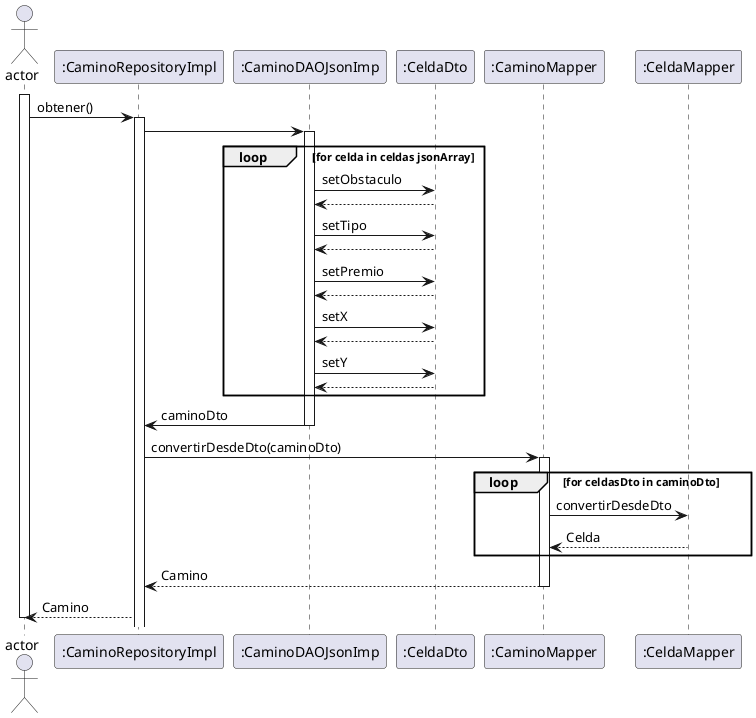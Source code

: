 @startuml
actor Actor as "actor"
participant CaminoRepositoryImpl as ":CaminoRepositoryImpl"
participant CaminoDAOJsonImpl as ":CaminoDAOJsonImp"
participant CeldaDto as ":CeldaDto"
participant CaminoMapper as ":CaminoMapper"
participant CeldaMapper as ":CeldaMapper"

  activate Actor
      Actor->CaminoRepositoryImpl: obtener()
      activate CaminoRepositoryImpl
      CaminoRepositoryImpl->CaminoDAOJsonImpl
        activate CaminoDAOJsonImpl
        loop for celda in celdas jsonArray
        CaminoDAOJsonImpl->CeldaDto: setObstaculo
        CeldaDto-->CaminoDAOJsonImpl
        CaminoDAOJsonImpl->CeldaDto: setTipo
        CeldaDto-->CaminoDAOJsonImpl
        CaminoDAOJsonImpl->CeldaDto: setPremio
        CeldaDto-->CaminoDAOJsonImpl
        CaminoDAOJsonImpl->CeldaDto: setX
        CeldaDto-->CaminoDAOJsonImpl
        CaminoDAOJsonImpl->CeldaDto: setY
        CeldaDto-->CaminoDAOJsonImpl
        end
      CaminoDAOJsonImpl->CaminoRepositoryImpl: caminoDto
     deactivate CaminoDAOJsonImpl
     CaminoRepositoryImpl->CaminoMapper: convertirDesdeDto(caminoDto)
     activate CaminoMapper
       loop for celdasDto in caminoDto
       CaminoMapper->CeldaMapper: convertirDesdeDto
       CeldaMapper-->CaminoMapper: Celda
       end
     CaminoMapper-->CaminoRepositoryImpl: Camino
     deactivate CaminoMapper
     CaminoRepositoryImpl-->Actor: Camino
  deactivate Actor
@enduml